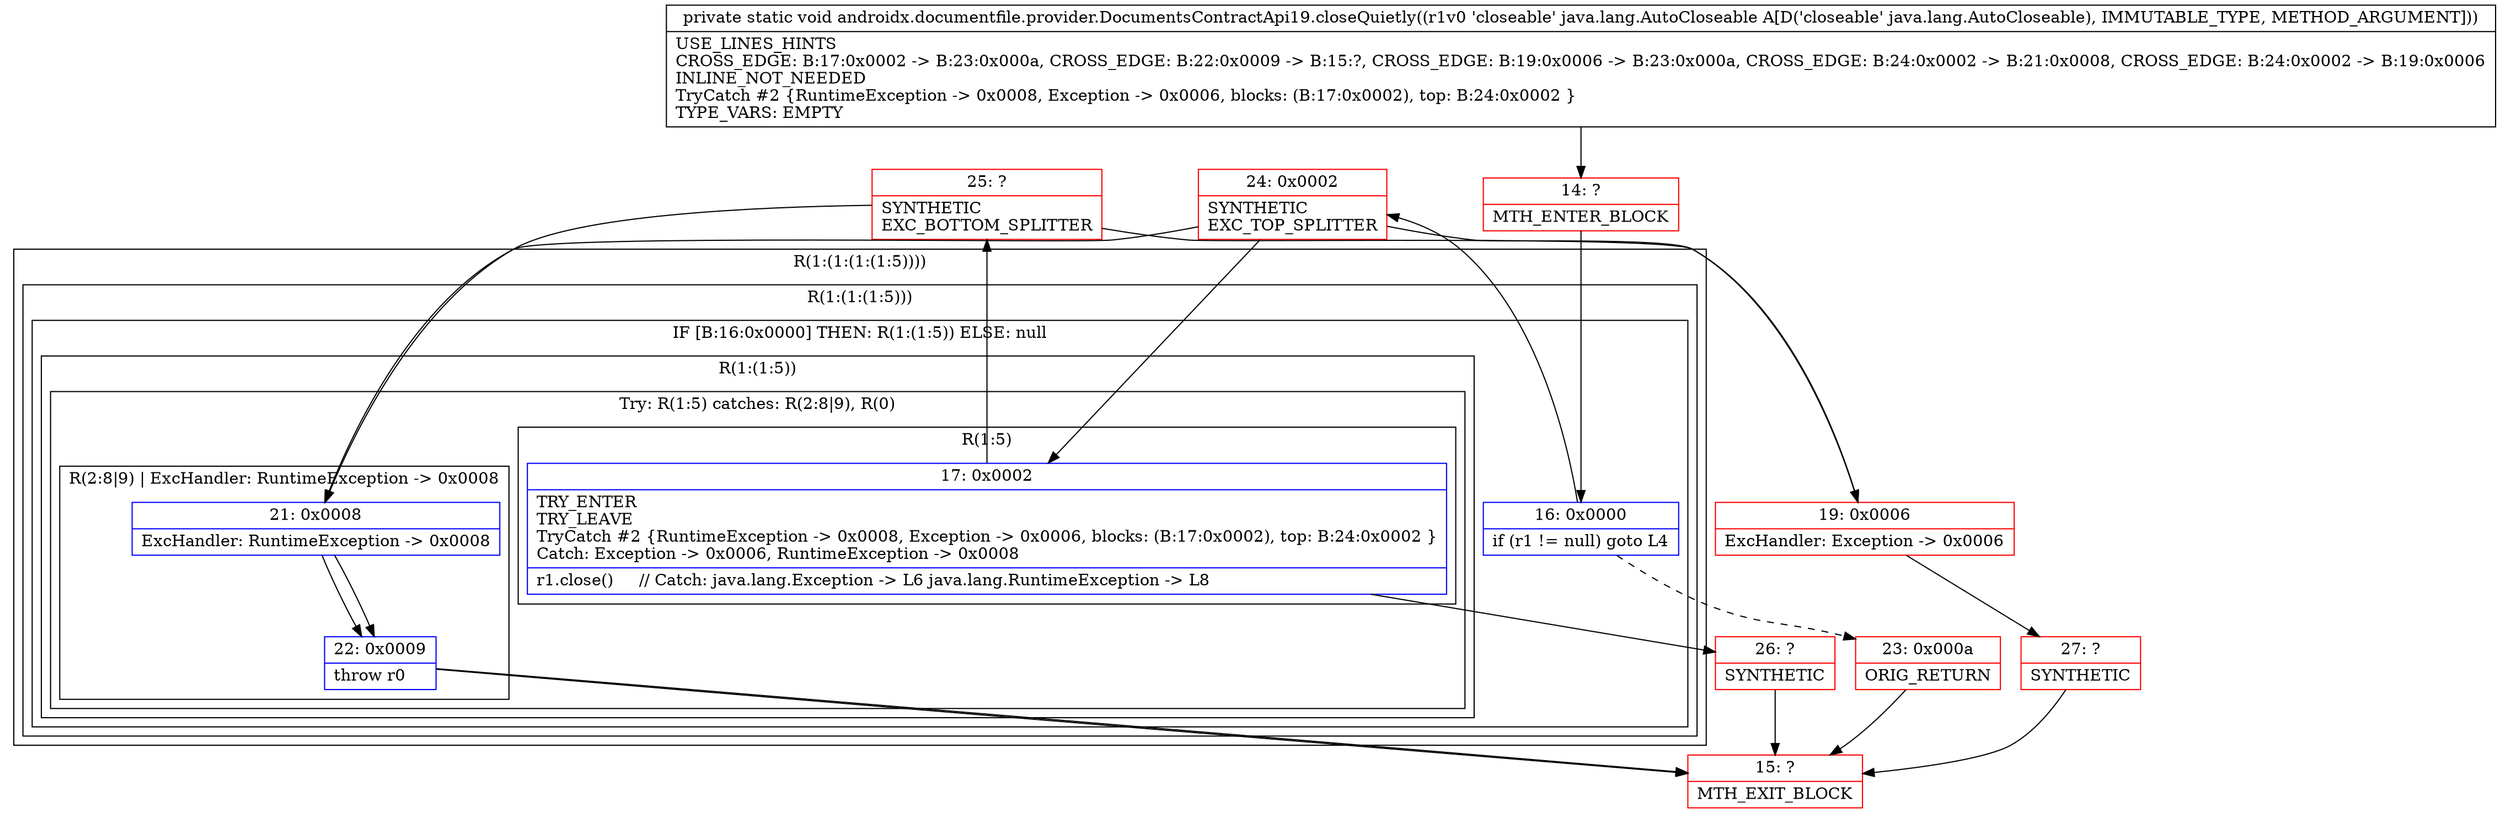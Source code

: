 digraph "CFG forandroidx.documentfile.provider.DocumentsContractApi19.closeQuietly(Ljava\/lang\/AutoCloseable;)V" {
subgraph cluster_Region_1174238429 {
label = "R(1:(1:(1:(1:5))))";
node [shape=record,color=blue];
subgraph cluster_Region_1184202610 {
label = "R(1:(1:(1:5)))";
node [shape=record,color=blue];
subgraph cluster_IfRegion_291165901 {
label = "IF [B:16:0x0000] THEN: R(1:(1:5)) ELSE: null";
node [shape=record,color=blue];
Node_16 [shape=record,label="{16\:\ 0x0000|if (r1 != null) goto L4\l}"];
subgraph cluster_Region_838669533 {
label = "R(1:(1:5))";
node [shape=record,color=blue];
subgraph cluster_TryCatchRegion_529057187 {
label = "Try: R(1:5) catches: R(2:8|9), R(0)";
node [shape=record,color=blue];
subgraph cluster_Region_1921734607 {
label = "R(1:5)";
node [shape=record,color=blue];
Node_17 [shape=record,label="{17\:\ 0x0002|TRY_ENTER\lTRY_LEAVE\lTryCatch #2 \{RuntimeException \-\> 0x0008, Exception \-\> 0x0006, blocks: (B:17:0x0002), top: B:24:0x0002 \}\lCatch: Exception \-\> 0x0006, RuntimeException \-\> 0x0008\l|r1.close()     \/\/ Catch: java.lang.Exception \-\> L6 java.lang.RuntimeException \-\> L8\l}"];
}
subgraph cluster_Region_899685357 {
label = "R(2:8|9) | ExcHandler: RuntimeException \-\> 0x0008\l";
node [shape=record,color=blue];
Node_21 [shape=record,label="{21\:\ 0x0008|ExcHandler: RuntimeException \-\> 0x0008\l}"];
Node_22 [shape=record,label="{22\:\ 0x0009|throw r0\l}"];
}
subgraph cluster_Region_1822603896 {
label = "R(0) | ExcHandler: Exception \-\> 0x0006\l";
node [shape=record,color=blue];
}
}
}
}
}
}
subgraph cluster_Region_899685357 {
label = "R(2:8|9) | ExcHandler: RuntimeException \-\> 0x0008\l";
node [shape=record,color=blue];
Node_21 [shape=record,label="{21\:\ 0x0008|ExcHandler: RuntimeException \-\> 0x0008\l}"];
Node_22 [shape=record,label="{22\:\ 0x0009|throw r0\l}"];
}
subgraph cluster_Region_1822603896 {
label = "R(0) | ExcHandler: Exception \-\> 0x0006\l";
node [shape=record,color=blue];
}
Node_14 [shape=record,color=red,label="{14\:\ ?|MTH_ENTER_BLOCK\l}"];
Node_23 [shape=record,color=red,label="{23\:\ 0x000a|ORIG_RETURN\l}"];
Node_15 [shape=record,color=red,label="{15\:\ ?|MTH_EXIT_BLOCK\l}"];
Node_24 [shape=record,color=red,label="{24\:\ 0x0002|SYNTHETIC\lEXC_TOP_SPLITTER\l}"];
Node_25 [shape=record,color=red,label="{25\:\ ?|SYNTHETIC\lEXC_BOTTOM_SPLITTER\l}"];
Node_26 [shape=record,color=red,label="{26\:\ ?|SYNTHETIC\l}"];
Node_19 [shape=record,color=red,label="{19\:\ 0x0006|ExcHandler: Exception \-\> 0x0006\l}"];
Node_27 [shape=record,color=red,label="{27\:\ ?|SYNTHETIC\l}"];
MethodNode[shape=record,label="{private static void androidx.documentfile.provider.DocumentsContractApi19.closeQuietly((r1v0 'closeable' java.lang.AutoCloseable A[D('closeable' java.lang.AutoCloseable), IMMUTABLE_TYPE, METHOD_ARGUMENT]))  | USE_LINES_HINTS\lCROSS_EDGE: B:17:0x0002 \-\> B:23:0x000a, CROSS_EDGE: B:22:0x0009 \-\> B:15:?, CROSS_EDGE: B:19:0x0006 \-\> B:23:0x000a, CROSS_EDGE: B:24:0x0002 \-\> B:21:0x0008, CROSS_EDGE: B:24:0x0002 \-\> B:19:0x0006\lINLINE_NOT_NEEDED\lTryCatch #2 \{RuntimeException \-\> 0x0008, Exception \-\> 0x0006, blocks: (B:17:0x0002), top: B:24:0x0002 \}\lTYPE_VARS: EMPTY\l}"];
MethodNode -> Node_14;Node_16 -> Node_23[style=dashed];
Node_16 -> Node_24;
Node_17 -> Node_25;
Node_17 -> Node_26;
Node_21 -> Node_22;
Node_22 -> Node_15;
Node_21 -> Node_22;
Node_22 -> Node_15;
Node_14 -> Node_16;
Node_23 -> Node_15;
Node_24 -> Node_17;
Node_24 -> Node_21;
Node_24 -> Node_19;
Node_25 -> Node_21;
Node_25 -> Node_19;
Node_26 -> Node_15;
Node_19 -> Node_27;
Node_27 -> Node_15;
}

